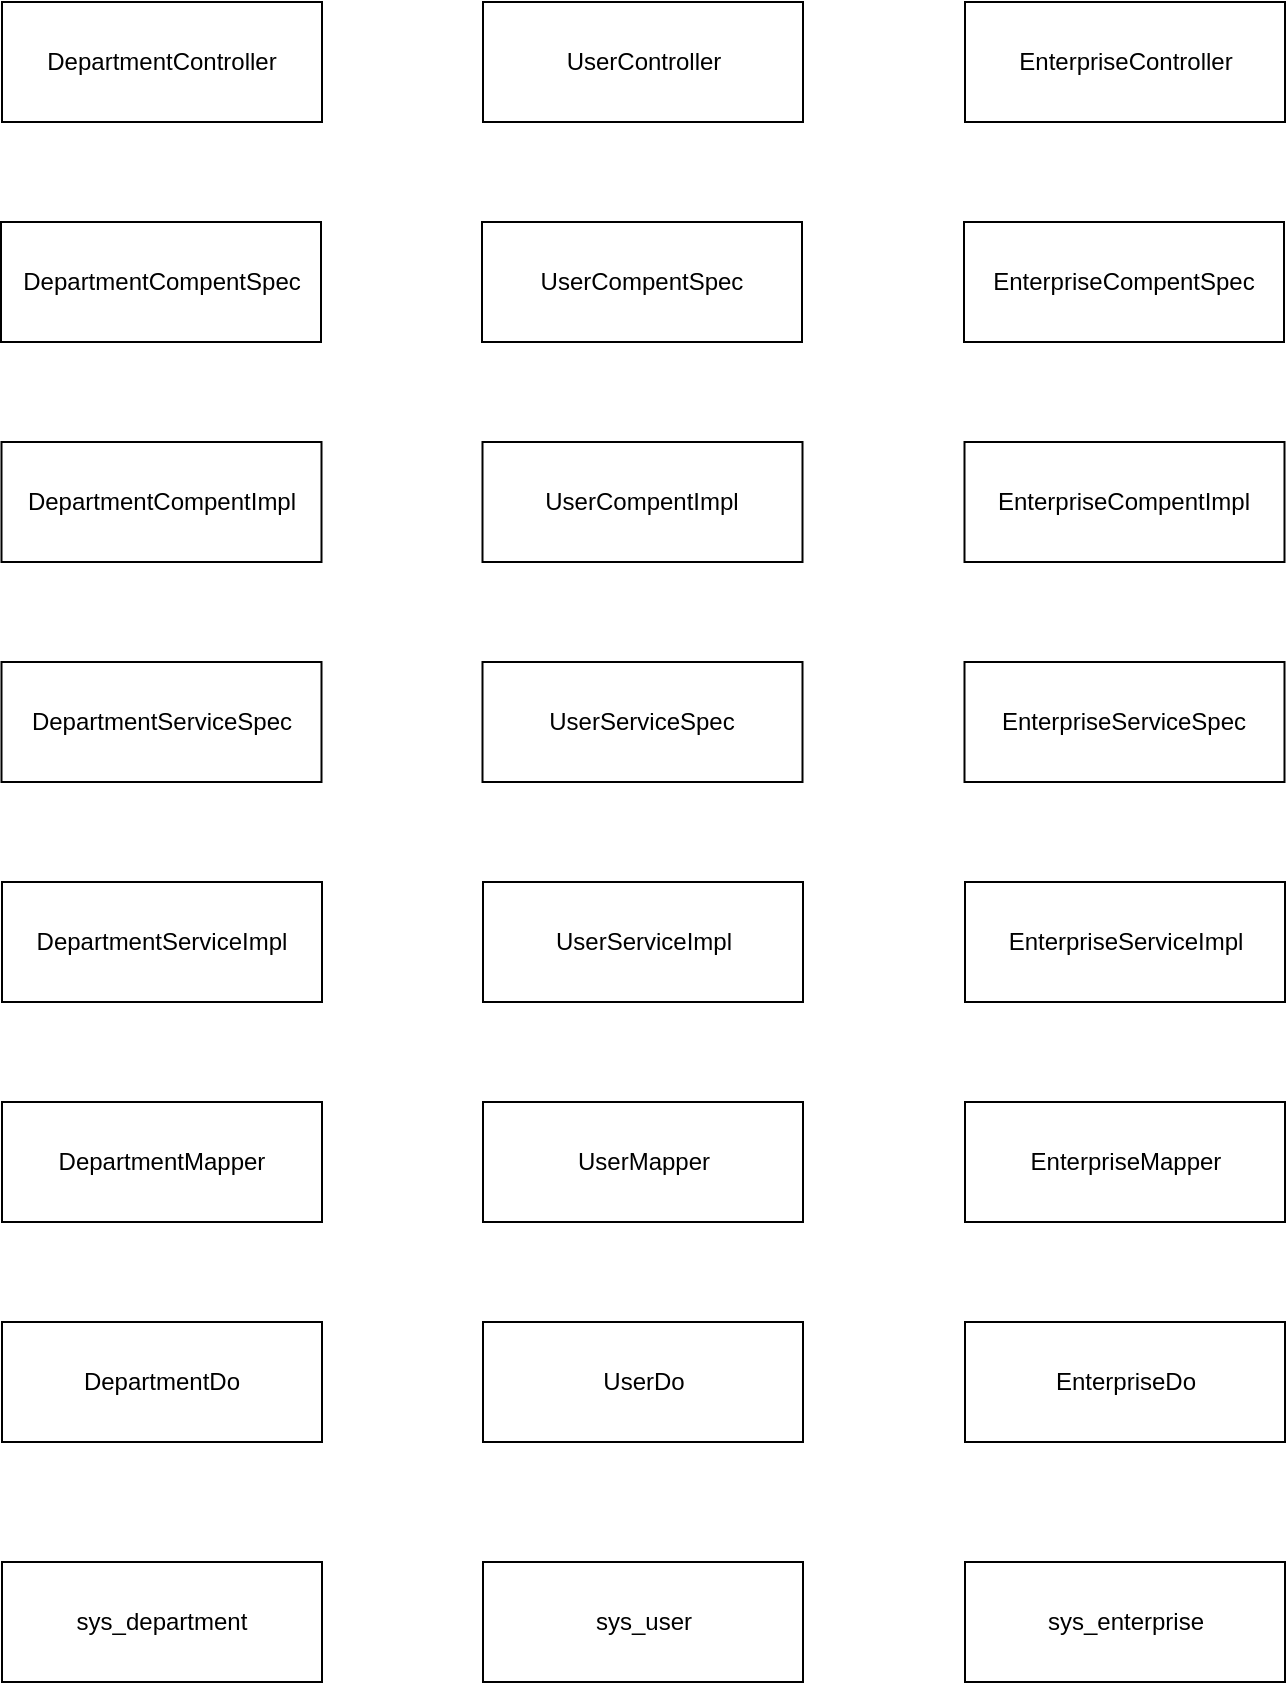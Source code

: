<mxfile version="24.6.5" type="github" pages="3">
  <diagram name="0000" id="bC2NbkefPxN1SZI6hOt2">
    <mxGraphModel dx="1152" dy="1447" grid="1" gridSize="10" guides="1" tooltips="1" connect="1" arrows="1" fold="1" page="1" pageScale="1" pageWidth="1169" pageHeight="827" math="0" shadow="0">
      <root>
        <mxCell id="q29gHs3pRqVENVuo0q22-0" />
        <mxCell id="q29gHs3pRqVENVuo0q22-1" parent="q29gHs3pRqVENVuo0q22-0" />
        <mxCell id="q29gHs3pRqVENVuo0q22-8" value="sys_department" style="rounded=0;whiteSpace=wrap;html=1;" parent="q29gHs3pRqVENVuo0q22-1" vertex="1">
          <mxGeometry x="159" y="-27" width="160" height="60" as="geometry" />
        </mxCell>
        <mxCell id="q29gHs3pRqVENVuo0q22-9" value="sys_enterprise" style="rounded=0;whiteSpace=wrap;html=1;" parent="q29gHs3pRqVENVuo0q22-1" vertex="1">
          <mxGeometry x="640.5" y="-27" width="160" height="60" as="geometry" />
        </mxCell>
        <mxCell id="q29gHs3pRqVENVuo0q22-13" value="sys_user" style="rounded=0;whiteSpace=wrap;html=1;" parent="q29gHs3pRqVENVuo0q22-1" vertex="1">
          <mxGeometry x="399.5" y="-27" width="160" height="60" as="geometry" />
        </mxCell>
        <mxCell id="bpQlo2tuA-fSUPPELB52-21" value="DepartmentDo" style="rounded=0;whiteSpace=wrap;html=1;" vertex="1" parent="q29gHs3pRqVENVuo0q22-1">
          <mxGeometry x="159" y="-147" width="160" height="60" as="geometry" />
        </mxCell>
        <mxCell id="bpQlo2tuA-fSUPPELB52-22" value="EnterpriseDo" style="rounded=0;whiteSpace=wrap;html=1;" vertex="1" parent="q29gHs3pRqVENVuo0q22-1">
          <mxGeometry x="640.5" y="-147" width="160" height="60" as="geometry" />
        </mxCell>
        <mxCell id="bpQlo2tuA-fSUPPELB52-23" value="UserDo" style="rounded=0;whiteSpace=wrap;html=1;" vertex="1" parent="q29gHs3pRqVENVuo0q22-1">
          <mxGeometry x="399.5" y="-147" width="160" height="60" as="geometry" />
        </mxCell>
        <mxCell id="bpQlo2tuA-fSUPPELB52-24" value="DepartmentMapper" style="rounded=0;whiteSpace=wrap;html=1;" vertex="1" parent="q29gHs3pRqVENVuo0q22-1">
          <mxGeometry x="159" y="-257" width="160" height="60" as="geometry" />
        </mxCell>
        <mxCell id="bpQlo2tuA-fSUPPELB52-25" value="EnterpriseMapper" style="rounded=0;whiteSpace=wrap;html=1;" vertex="1" parent="q29gHs3pRqVENVuo0q22-1">
          <mxGeometry x="640.5" y="-257" width="160" height="60" as="geometry" />
        </mxCell>
        <mxCell id="bpQlo2tuA-fSUPPELB52-26" value="UserMapper" style="rounded=0;whiteSpace=wrap;html=1;" vertex="1" parent="q29gHs3pRqVENVuo0q22-1">
          <mxGeometry x="399.5" y="-257" width="160" height="60" as="geometry" />
        </mxCell>
        <mxCell id="bpQlo2tuA-fSUPPELB52-27" value="DepartmentServiceImpl" style="rounded=0;whiteSpace=wrap;html=1;" vertex="1" parent="q29gHs3pRqVENVuo0q22-1">
          <mxGeometry x="159" y="-367" width="160" height="60" as="geometry" />
        </mxCell>
        <mxCell id="bpQlo2tuA-fSUPPELB52-28" value="EnterpriseServiceImpl" style="rounded=0;whiteSpace=wrap;html=1;" vertex="1" parent="q29gHs3pRqVENVuo0q22-1">
          <mxGeometry x="640.5" y="-367" width="160" height="60" as="geometry" />
        </mxCell>
        <mxCell id="bpQlo2tuA-fSUPPELB52-29" value="UserServiceImpl" style="rounded=0;whiteSpace=wrap;html=1;" vertex="1" parent="q29gHs3pRqVENVuo0q22-1">
          <mxGeometry x="399.5" y="-367" width="160" height="60" as="geometry" />
        </mxCell>
        <mxCell id="bpQlo2tuA-fSUPPELB52-30" value="DepartmentServiceSpec" style="rounded=0;whiteSpace=wrap;html=1;" vertex="1" parent="q29gHs3pRqVENVuo0q22-1">
          <mxGeometry x="158.75" y="-477" width="160" height="60" as="geometry" />
        </mxCell>
        <mxCell id="bpQlo2tuA-fSUPPELB52-31" value="EnterpriseServiceSpec" style="rounded=0;whiteSpace=wrap;html=1;" vertex="1" parent="q29gHs3pRqVENVuo0q22-1">
          <mxGeometry x="640.25" y="-477" width="160" height="60" as="geometry" />
        </mxCell>
        <mxCell id="bpQlo2tuA-fSUPPELB52-32" value="UserServiceSpec" style="rounded=0;whiteSpace=wrap;html=1;" vertex="1" parent="q29gHs3pRqVENVuo0q22-1">
          <mxGeometry x="399.25" y="-477" width="160" height="60" as="geometry" />
        </mxCell>
        <mxCell id="bpQlo2tuA-fSUPPELB52-33" value="DepartmentCompentImpl" style="rounded=0;whiteSpace=wrap;html=1;" vertex="1" parent="q29gHs3pRqVENVuo0q22-1">
          <mxGeometry x="158.75" y="-587" width="160" height="60" as="geometry" />
        </mxCell>
        <mxCell id="bpQlo2tuA-fSUPPELB52-34" value="EnterpriseCompentImpl" style="rounded=0;whiteSpace=wrap;html=1;" vertex="1" parent="q29gHs3pRqVENVuo0q22-1">
          <mxGeometry x="640.25" y="-587" width="160" height="60" as="geometry" />
        </mxCell>
        <mxCell id="bpQlo2tuA-fSUPPELB52-35" value="UserCompentImpl" style="rounded=0;whiteSpace=wrap;html=1;" vertex="1" parent="q29gHs3pRqVENVuo0q22-1">
          <mxGeometry x="399.25" y="-587" width="160" height="60" as="geometry" />
        </mxCell>
        <mxCell id="bpQlo2tuA-fSUPPELB52-36" value="DepartmentCompentSpec" style="rounded=0;whiteSpace=wrap;html=1;" vertex="1" parent="q29gHs3pRqVENVuo0q22-1">
          <mxGeometry x="158.5" y="-697" width="160" height="60" as="geometry" />
        </mxCell>
        <mxCell id="bpQlo2tuA-fSUPPELB52-37" value="EnterpriseCompentSpec" style="rounded=0;whiteSpace=wrap;html=1;" vertex="1" parent="q29gHs3pRqVENVuo0q22-1">
          <mxGeometry x="640" y="-697" width="160" height="60" as="geometry" />
        </mxCell>
        <mxCell id="bpQlo2tuA-fSUPPELB52-38" value="UserCompentSpec" style="rounded=0;whiteSpace=wrap;html=1;" vertex="1" parent="q29gHs3pRqVENVuo0q22-1">
          <mxGeometry x="399" y="-697" width="160" height="60" as="geometry" />
        </mxCell>
        <mxCell id="bpQlo2tuA-fSUPPELB52-39" value="DepartmentController" style="rounded=0;whiteSpace=wrap;html=1;" vertex="1" parent="q29gHs3pRqVENVuo0q22-1">
          <mxGeometry x="159" y="-807" width="160" height="60" as="geometry" />
        </mxCell>
        <mxCell id="bpQlo2tuA-fSUPPELB52-40" value="EnterpriseController" style="rounded=0;whiteSpace=wrap;html=1;" vertex="1" parent="q29gHs3pRqVENVuo0q22-1">
          <mxGeometry x="640.5" y="-807" width="160" height="60" as="geometry" />
        </mxCell>
        <mxCell id="bpQlo2tuA-fSUPPELB52-41" value="UserController" style="rounded=0;whiteSpace=wrap;html=1;" vertex="1" parent="q29gHs3pRqVENVuo0q22-1">
          <mxGeometry x="399.5" y="-807" width="160" height="60" as="geometry" />
        </mxCell>
      </root>
    </mxGraphModel>
  </diagram>
  <diagram name="0001" id="qtFHMiKDhRIJ0-kPDSdL">
    <mxGraphModel dx="1152" dy="1447" grid="1" gridSize="10" guides="1" tooltips="1" connect="1" arrows="1" fold="1" page="1" pageScale="1" pageWidth="1169" pageHeight="827" math="0" shadow="0">
      <root>
        <mxCell id="XRvl922gOYDnvhVoN45o-0" />
        <mxCell id="XRvl922gOYDnvhVoN45o-1" parent="XRvl922gOYDnvhVoN45o-0" />
        <mxCell id="XRvl922gOYDnvhVoN45o-2" value="sys_department" style="rounded=0;whiteSpace=wrap;html=1;" vertex="1" parent="XRvl922gOYDnvhVoN45o-1">
          <mxGeometry x="159" y="-206" width="160" height="60" as="geometry" />
        </mxCell>
        <mxCell id="XRvl922gOYDnvhVoN45o-3" value="sys_enterprise" style="rounded=0;whiteSpace=wrap;html=1;" vertex="1" parent="XRvl922gOYDnvhVoN45o-1">
          <mxGeometry x="640.5" y="-206" width="160" height="60" as="geometry" />
        </mxCell>
        <mxCell id="XRvl922gOYDnvhVoN45o-4" value="sys_user" style="rounded=0;whiteSpace=wrap;html=1;" vertex="1" parent="XRvl922gOYDnvhVoN45o-1">
          <mxGeometry x="399.5" y="-206" width="160" height="60" as="geometry" />
        </mxCell>
        <mxCell id="XRvl922gOYDnvhVoN45o-5" value="DepartmentDo" style="rounded=0;whiteSpace=wrap;html=1;" vertex="1" parent="XRvl922gOYDnvhVoN45o-1">
          <mxGeometry x="159" y="-326" width="160" height="60" as="geometry" />
        </mxCell>
        <mxCell id="XRvl922gOYDnvhVoN45o-6" value="EnterpriseDo" style="rounded=0;whiteSpace=wrap;html=1;" vertex="1" parent="XRvl922gOYDnvhVoN45o-1">
          <mxGeometry x="640.5" y="-326" width="160" height="60" as="geometry" />
        </mxCell>
        <mxCell id="XRvl922gOYDnvhVoN45o-7" value="UserDo" style="rounded=0;whiteSpace=wrap;html=1;" vertex="1" parent="XRvl922gOYDnvhVoN45o-1">
          <mxGeometry x="399.5" y="-326" width="160" height="60" as="geometry" />
        </mxCell>
        <mxCell id="XRvl922gOYDnvhVoN45o-8" value="DepartmentMapper" style="rounded=0;whiteSpace=wrap;html=1;" vertex="1" parent="XRvl922gOYDnvhVoN45o-1">
          <mxGeometry x="159" y="-436" width="160" height="60" as="geometry" />
        </mxCell>
        <mxCell id="XRvl922gOYDnvhVoN45o-9" value="EnterpriseMapper" style="rounded=0;whiteSpace=wrap;html=1;" vertex="1" parent="XRvl922gOYDnvhVoN45o-1">
          <mxGeometry x="640.5" y="-436" width="160" height="60" as="geometry" />
        </mxCell>
        <mxCell id="XRvl922gOYDnvhVoN45o-10" value="UserMapper" style="rounded=0;whiteSpace=wrap;html=1;" vertex="1" parent="XRvl922gOYDnvhVoN45o-1">
          <mxGeometry x="399.5" y="-436" width="160" height="60" as="geometry" />
        </mxCell>
        <mxCell id="XRvl922gOYDnvhVoN45o-11" value="DepartmentServiceImpl" style="rounded=0;whiteSpace=wrap;html=1;" vertex="1" parent="XRvl922gOYDnvhVoN45o-1">
          <mxGeometry x="159" y="-546" width="160" height="60" as="geometry" />
        </mxCell>
        <mxCell id="XRvl922gOYDnvhVoN45o-12" value="EnterpriseServiceImpl" style="rounded=0;whiteSpace=wrap;html=1;" vertex="1" parent="XRvl922gOYDnvhVoN45o-1">
          <mxGeometry x="640.5" y="-546" width="160" height="60" as="geometry" />
        </mxCell>
        <mxCell id="XRvl922gOYDnvhVoN45o-13" value="UserServiceImpl" style="rounded=0;whiteSpace=wrap;html=1;" vertex="1" parent="XRvl922gOYDnvhVoN45o-1">
          <mxGeometry x="399.5" y="-546" width="160" height="60" as="geometry" />
        </mxCell>
        <mxCell id="XRvl922gOYDnvhVoN45o-14" value="DepartmentServiceSpec" style="rounded=0;whiteSpace=wrap;html=1;" vertex="1" parent="XRvl922gOYDnvhVoN45o-1">
          <mxGeometry x="158.75" y="-656" width="160" height="60" as="geometry" />
        </mxCell>
        <mxCell id="XRvl922gOYDnvhVoN45o-15" value="EnterpriseServiceSpec" style="rounded=0;whiteSpace=wrap;html=1;" vertex="1" parent="XRvl922gOYDnvhVoN45o-1">
          <mxGeometry x="640.25" y="-656" width="160" height="60" as="geometry" />
        </mxCell>
        <mxCell id="XRvl922gOYDnvhVoN45o-16" value="UserServiceSpec" style="rounded=0;whiteSpace=wrap;html=1;" vertex="1" parent="XRvl922gOYDnvhVoN45o-1">
          <mxGeometry x="399.25" y="-656" width="160" height="60" as="geometry" />
        </mxCell>
        <mxCell id="XRvl922gOYDnvhVoN45o-23" value="DepartmentController" style="rounded=0;whiteSpace=wrap;html=1;" vertex="1" parent="XRvl922gOYDnvhVoN45o-1">
          <mxGeometry x="159.5" y="-760" width="160" height="60" as="geometry" />
        </mxCell>
        <mxCell id="XRvl922gOYDnvhVoN45o-24" value="EnterpriseController" style="rounded=0;whiteSpace=wrap;html=1;" vertex="1" parent="XRvl922gOYDnvhVoN45o-1">
          <mxGeometry x="641" y="-760" width="160" height="60" as="geometry" />
        </mxCell>
        <mxCell id="XRvl922gOYDnvhVoN45o-25" value="UserController" style="rounded=0;whiteSpace=wrap;html=1;" vertex="1" parent="XRvl922gOYDnvhVoN45o-1">
          <mxGeometry x="400" y="-760" width="160" height="60" as="geometry" />
        </mxCell>
      </root>
    </mxGraphModel>
  </diagram>
  <diagram name="0002" id="HLweyhHljqS-sAhhiaXy">
    <mxGraphModel dx="1152" dy="1447" grid="1" gridSize="10" guides="1" tooltips="1" connect="1" arrows="1" fold="1" page="1" pageScale="1" pageWidth="1169" pageHeight="827" math="0" shadow="0">
      <root>
        <mxCell id="_Co8CJVMkwz2zVFfOfxD-0" />
        <mxCell id="_Co8CJVMkwz2zVFfOfxD-1" parent="_Co8CJVMkwz2zVFfOfxD-0" />
        <mxCell id="_Co8CJVMkwz2zVFfOfxD-2" value="sys_department" style="rounded=0;whiteSpace=wrap;html=1;" vertex="1" parent="_Co8CJVMkwz2zVFfOfxD-1">
          <mxGeometry x="159" y="-206" width="160" height="60" as="geometry" />
        </mxCell>
        <mxCell id="_Co8CJVMkwz2zVFfOfxD-5" value="DepartmentDo" style="rounded=0;whiteSpace=wrap;html=1;" vertex="1" parent="_Co8CJVMkwz2zVFfOfxD-1">
          <mxGeometry x="159" y="-326" width="160" height="60" as="geometry" />
        </mxCell>
        <mxCell id="_Co8CJVMkwz2zVFfOfxD-8" value="DepartmentMapper" style="rounded=0;whiteSpace=wrap;html=1;" vertex="1" parent="_Co8CJVMkwz2zVFfOfxD-1">
          <mxGeometry x="159" y="-436" width="160" height="60" as="geometry" />
        </mxCell>
        <mxCell id="_Co8CJVMkwz2zVFfOfxD-11" value="DepartmentServiceImpl" style="rounded=0;whiteSpace=wrap;html=1;" vertex="1" parent="_Co8CJVMkwz2zVFfOfxD-1">
          <mxGeometry x="159" y="-546" width="160" height="60" as="geometry" />
        </mxCell>
        <mxCell id="_Co8CJVMkwz2zVFfOfxD-14" value="DepartmentServiceSpec" style="rounded=0;whiteSpace=wrap;html=1;" vertex="1" parent="_Co8CJVMkwz2zVFfOfxD-1">
          <mxGeometry x="158.75" y="-656" width="160" height="60" as="geometry" />
        </mxCell>
        <mxCell id="_Co8CJVMkwz2zVFfOfxD-17" value="DepartmentController" style="rounded=0;whiteSpace=wrap;html=1;" vertex="1" parent="_Co8CJVMkwz2zVFfOfxD-1">
          <mxGeometry x="159.5" y="-760" width="160" height="60" as="geometry" />
        </mxCell>
      </root>
    </mxGraphModel>
  </diagram>
</mxfile>

